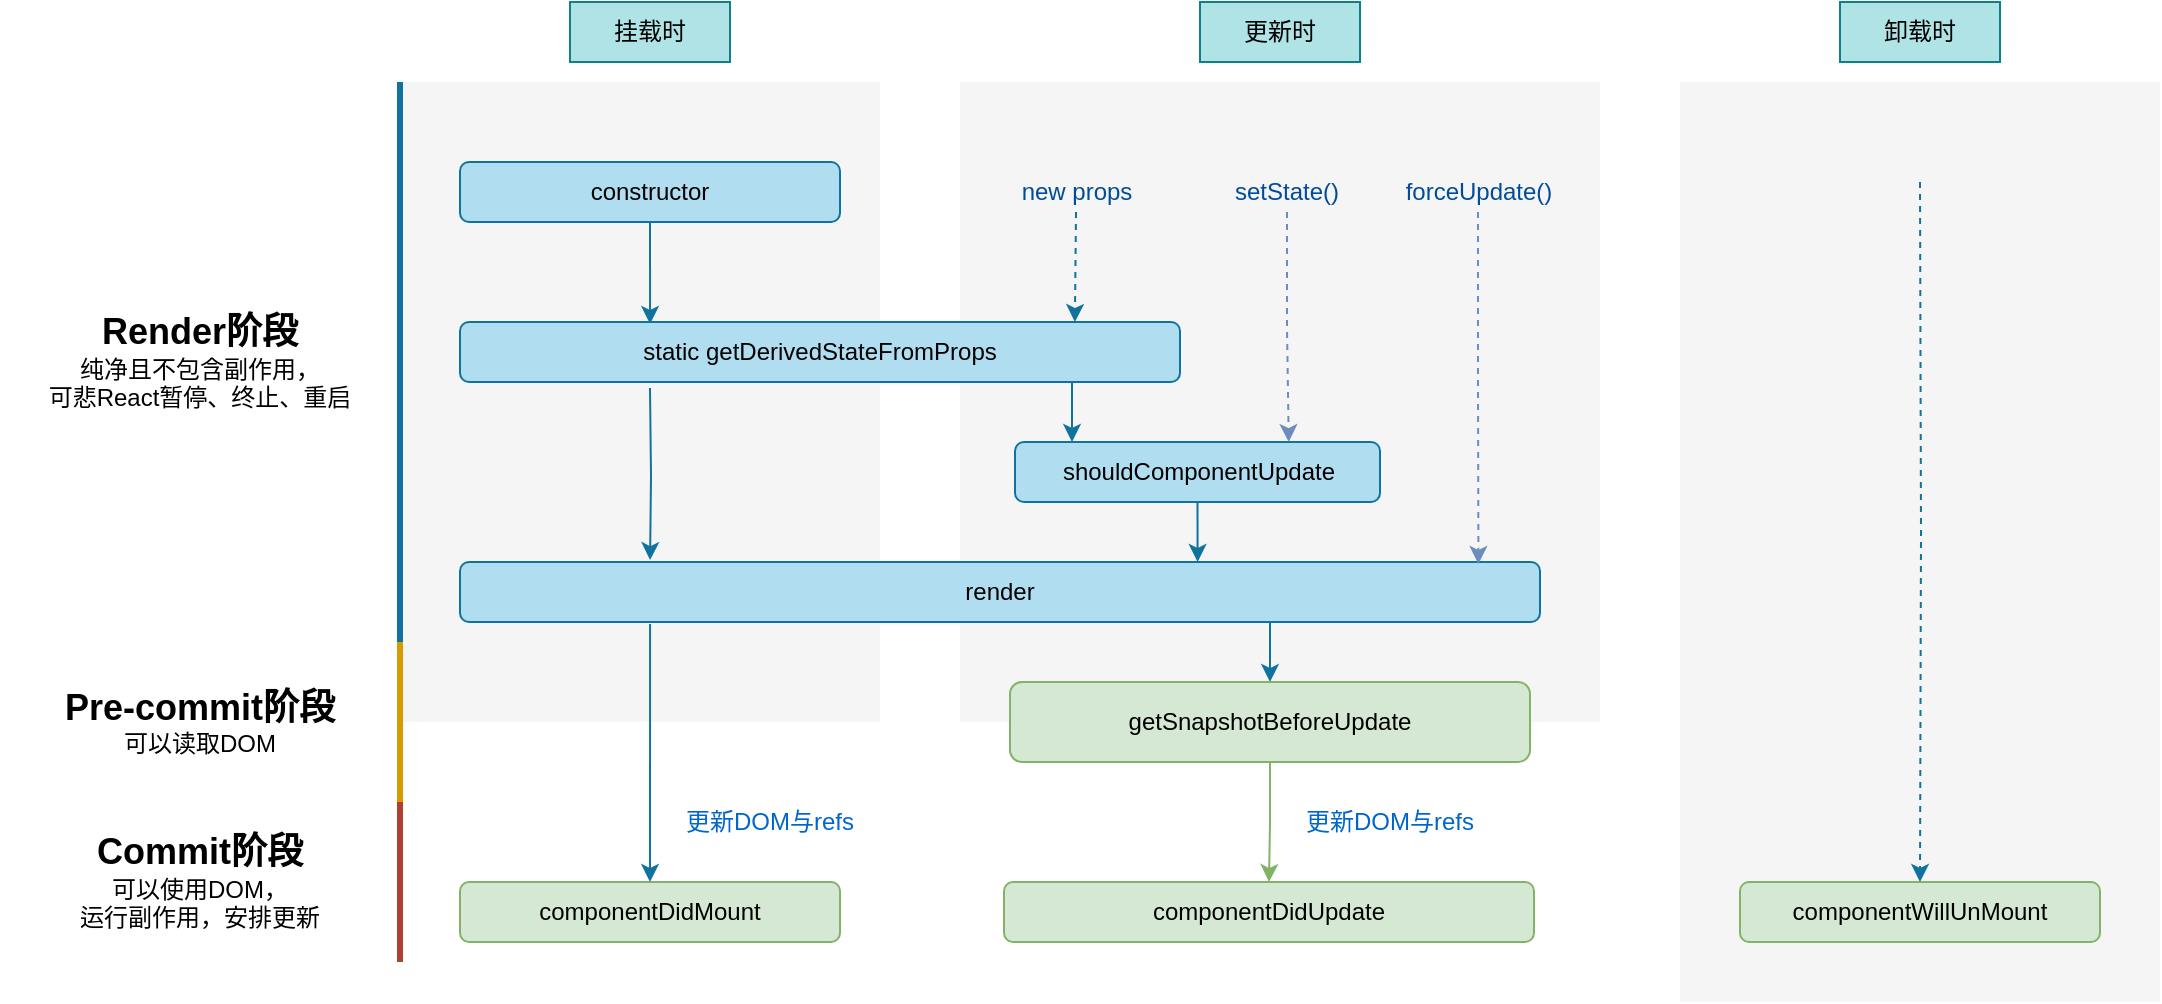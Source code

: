<mxfile version="12.4.2" type="device" pages="1"><diagram id="MfGYw6lyreqVEyUHQ-x0" name="Page-1"><mxGraphModel dx="1773" dy="596" grid="1" gridSize="10" guides="1" tooltips="1" connect="1" arrows="1" fold="1" page="1" pageScale="1" pageWidth="827" pageHeight="1169" math="0" shadow="0"><root><mxCell id="0"/><mxCell id="1" parent="0"/><mxCell id="C5boka-9IeIoDpamBEHY-2" value="" style="rounded=0;whiteSpace=wrap;html=1;fillColor=#f5f5f5;strokeColor=none;fontColor=#333333;dashed=1;dashPattern=1 2;" parent="1" vertex="1"><mxGeometry x="680" y="80" width="240" height="460" as="geometry"/></mxCell><mxCell id="gKUGnVM8wBzTeXqGgnCS-1" value="挂载时" style="text;html=1;strokeColor=#0e8088;fillColor=#b0e3e6;align=center;verticalAlign=middle;whiteSpace=wrap;rounded=0;" parent="1" vertex="1"><mxGeometry x="125" y="40" width="80" height="30" as="geometry"/></mxCell><mxCell id="gKUGnVM8wBzTeXqGgnCS-5" value="" style="rounded=0;whiteSpace=wrap;html=1;fillColor=#f5f5f5;strokeColor=none;fontColor=#333333;dashed=1;dashPattern=1 2;" parent="1" vertex="1"><mxGeometry x="40" y="80" width="240" height="320" as="geometry"/></mxCell><mxCell id="gKUGnVM8wBzTeXqGgnCS-6" value="constructor" style="rounded=1;whiteSpace=wrap;html=1;fillColor=#b1ddf0;strokeColor=#10739e;" parent="1" vertex="1"><mxGeometry x="70" y="120" width="190" height="30" as="geometry"/></mxCell><mxCell id="gKUGnVM8wBzTeXqGgnCS-7" value="" style="rounded=0;whiteSpace=wrap;html=1;fillColor=#f5f5f5;strokeColor=none;fontColor=#333333;dashed=1;dashPattern=1 2;" parent="1" vertex="1"><mxGeometry x="320" y="80" width="320" height="320" as="geometry"/></mxCell><mxCell id="gKUGnVM8wBzTeXqGgnCS-11" value="shouldComponentUpdate" style="rounded=1;whiteSpace=wrap;html=1;fillColor=#b1ddf0;strokeColor=#10739e;" parent="1" vertex="1"><mxGeometry x="347.5" y="260" width="182.5" height="30" as="geometry"/></mxCell><mxCell id="C5boka-9IeIoDpamBEHY-38" style="edgeStyle=orthogonalEdgeStyle;rounded=0;orthogonalLoop=1;jettySize=auto;html=1;entryX=0.5;entryY=0;entryDx=0;entryDy=0;fontColor=#004C99;fillColor=#b1ddf0;strokeColor=#10739e;" parent="1" target="C5boka-9IeIoDpamBEHY-3" edge="1"><mxGeometry relative="1" as="geometry"><mxPoint x="478" y="350" as="sourcePoint"/></mxGeometry></mxCell><mxCell id="gKUGnVM8wBzTeXqGgnCS-14" value="componentDidMount" style="rounded=1;whiteSpace=wrap;html=1;fillColor=#d5e8d4;strokeColor=#82b366;" parent="1" vertex="1"><mxGeometry x="70" y="480" width="190" height="30" as="geometry"/></mxCell><mxCell id="gKUGnVM8wBzTeXqGgnCS-15" value="componentDidUpdate" style="rounded=1;whiteSpace=wrap;html=1;fillColor=#d5e8d4;strokeColor=#82b366;" parent="1" vertex="1"><mxGeometry x="342" y="480" width="265" height="30" as="geometry"/></mxCell><mxCell id="gKUGnVM8wBzTeXqGgnCS-16" value="componentWillUnMount" style="rounded=1;whiteSpace=wrap;html=1;fillColor=#d5e8d4;strokeColor=#82b366;" parent="1" vertex="1"><mxGeometry x="710" y="480" width="180" height="30" as="geometry"/></mxCell><mxCell id="C5boka-9IeIoDpamBEHY-6" style="edgeStyle=orthogonalEdgeStyle;rounded=0;orthogonalLoop=1;jettySize=auto;html=1;fillColor=#b1ddf0;strokeColor=#10739e;entryX=0.5;entryY=0;entryDx=0;entryDy=0;exitX=0.176;exitY=1.033;exitDx=0;exitDy=0;exitPerimeter=0;" parent="1" source="gKUGnVM8wBzTeXqGgnCS-17" target="gKUGnVM8wBzTeXqGgnCS-14" edge="1"><mxGeometry relative="1" as="geometry"><mxPoint x="165" y="430" as="targetPoint"/></mxGeometry></mxCell><mxCell id="gKUGnVM8wBzTeXqGgnCS-17" value="render" style="rounded=1;whiteSpace=wrap;html=1;fillColor=#b1ddf0;strokeColor=#10739e;" parent="1" vertex="1"><mxGeometry x="70" y="320" width="540" height="30" as="geometry"/></mxCell><mxCell id="C5boka-9IeIoDpamBEHY-40" style="edgeStyle=orthogonalEdgeStyle;rounded=0;orthogonalLoop=1;jettySize=auto;html=1;fontColor=#004C99;fillColor=#d5e8d4;strokeColor=#82b366;" parent="1" source="C5boka-9IeIoDpamBEHY-3" target="gKUGnVM8wBzTeXqGgnCS-15" edge="1"><mxGeometry relative="1" as="geometry"/></mxCell><mxCell id="C5boka-9IeIoDpamBEHY-3" value="getSnapshotBeforeUpdate" style="rounded=1;whiteSpace=wrap;html=1;fillColor=#d5e8d4;strokeColor=#82b366;" parent="1" vertex="1"><mxGeometry x="345" y="380" width="260" height="40" as="geometry"/></mxCell><mxCell id="C5boka-9IeIoDpamBEHY-7" value="更新时" style="text;html=1;strokeColor=#0e8088;fillColor=#b0e3e6;align=center;verticalAlign=middle;whiteSpace=wrap;rounded=0;" parent="1" vertex="1"><mxGeometry x="440" y="40" width="80" height="30" as="geometry"/></mxCell><mxCell id="C5boka-9IeIoDpamBEHY-8" value="卸载时" style="text;html=1;strokeColor=#0e8088;fillColor=#b0e3e6;align=center;verticalAlign=middle;whiteSpace=wrap;rounded=0;" parent="1" vertex="1"><mxGeometry x="760" y="40" width="80" height="30" as="geometry"/></mxCell><mxCell id="C5boka-9IeIoDpamBEHY-31" value="new props" style="text;html=1;strokeColor=none;fillColor=none;align=center;verticalAlign=middle;whiteSpace=wrap;rounded=0;fontColor=#004C99;" parent="1" vertex="1"><mxGeometry x="345.5" y="125" width="65" height="20" as="geometry"/></mxCell><mxCell id="C5boka-9IeIoDpamBEHY-50" style="edgeStyle=orthogonalEdgeStyle;rounded=0;orthogonalLoop=1;jettySize=auto;html=1;fontColor=#004C99;fillColor=#b1ddf0;strokeColor=#10739e;dashed=1;" parent="1" target="gKUGnVM8wBzTeXqGgnCS-16" edge="1"><mxGeometry relative="1" as="geometry"><mxPoint x="723" y="162" as="targetPoint"/><mxPoint x="800" y="130" as="sourcePoint"/></mxGeometry></mxCell><mxCell id="ClBItGhIvvz-d1vYjyUG-1" style="edgeStyle=orthogonalEdgeStyle;rounded=0;orthogonalLoop=1;jettySize=auto;html=1;entryX=0.75;entryY=0;entryDx=0;entryDy=0;dashed=1;fillColor=#dae8fc;strokeColor=#6c8ebf;" parent="1" source="tx3t7wWRBTYCAMXdeaQU-2" target="gKUGnVM8wBzTeXqGgnCS-11" edge="1"><mxGeometry relative="1" as="geometry"><mxPoint x="485" y="201" as="targetPoint"/></mxGeometry></mxCell><mxCell id="tx3t7wWRBTYCAMXdeaQU-2" value="setState()" style="text;html=1;strokeColor=none;fillColor=none;align=center;verticalAlign=middle;whiteSpace=wrap;rounded=0;fontColor=#004C99;" parent="1" vertex="1"><mxGeometry x="451" y="125" width="65" height="20" as="geometry"/></mxCell><mxCell id="tx3t7wWRBTYCAMXdeaQU-6" value="forceUpdate()" style="text;html=1;strokeColor=none;fillColor=none;align=center;verticalAlign=middle;whiteSpace=wrap;rounded=0;fontColor=#004C99;" parent="1" vertex="1"><mxGeometry x="546.5" y="125" width="65" height="20" as="geometry"/></mxCell><mxCell id="tx3t7wWRBTYCAMXdeaQU-8" value="" style="endArrow=classic;html=1;exitX=0.5;exitY=1;exitDx=0;exitDy=0;entryX=0.113;entryY=0;entryDx=0;entryDy=0;entryPerimeter=0;fillColor=#b1ddf0;strokeColor=#10739e;rounded=1;dashed=1;" parent="1" source="C5boka-9IeIoDpamBEHY-31" edge="1"><mxGeometry width="50" height="50" relative="1" as="geometry"><mxPoint x="398.75" y="110" as="sourcePoint"/><mxPoint x="377.445" y="200" as="targetPoint"/></mxGeometry></mxCell><mxCell id="tx3t7wWRBTYCAMXdeaQU-15" style="edgeStyle=orthogonalEdgeStyle;rounded=0;orthogonalLoop=1;jettySize=auto;html=1;entryX=0.176;entryY=-0.033;entryDx=0;entryDy=0;fillColor=#b1ddf0;strokeColor=#10739e;exitX=0.176;exitY=1.1;exitDx=0;exitDy=0;exitPerimeter=0;entryPerimeter=0;" parent="1" target="gKUGnVM8wBzTeXqGgnCS-17" edge="1"><mxGeometry relative="1" as="geometry"><mxPoint x="165" y="233" as="sourcePoint"/></mxGeometry></mxCell><mxCell id="tx3t7wWRBTYCAMXdeaQU-11" value="" style="endArrow=classic;html=1;fillColor=#b1ddf0;strokeColor=#10739e;" parent="1" edge="1"><mxGeometry width="50" height="50" relative="1" as="geometry"><mxPoint x="376" y="230" as="sourcePoint"/><mxPoint x="376" y="260" as="targetPoint"/></mxGeometry></mxCell><mxCell id="tx3t7wWRBTYCAMXdeaQU-14" value="" style="endArrow=classic;html=1;exitX=0.5;exitY=1;exitDx=0;exitDy=0;entryX=0.354;entryY=0;entryDx=0;entryDy=0;entryPerimeter=0;fillColor=#b1ddf0;strokeColor=#10739e;" parent="1" source="gKUGnVM8wBzTeXqGgnCS-11" edge="1"><mxGeometry width="50" height="50" relative="1" as="geometry"><mxPoint x="420" y="360" as="sourcePoint"/><mxPoint x="438.81" y="320" as="targetPoint"/></mxGeometry></mxCell><mxCell id="Cl-3BRUZWFcjLkJQzSnR-1" value="更新DOM与refs" style="text;html=1;strokeColor=none;fillColor=none;align=center;verticalAlign=middle;whiteSpace=wrap;rounded=0;fontColor=#0066CC;" parent="1" vertex="1"><mxGeometry x="180" y="440" width="90" height="20" as="geometry"/></mxCell><mxCell id="Cl-3BRUZWFcjLkJQzSnR-4" value="更新DOM与refs" style="text;html=1;strokeColor=none;fillColor=none;align=center;verticalAlign=middle;whiteSpace=wrap;rounded=0;fontColor=#0066CC;" parent="1" vertex="1"><mxGeometry x="490" y="440" width="90" height="20" as="geometry"/></mxCell><mxCell id="XhOksPyf3IbcTO7U0vmN-1" value="" style="endArrow=classic;html=1;exitX=0.5;exitY=1;exitDx=0;exitDy=0;entryX=0.176;entryY=0.033;entryDx=0;entryDy=0;entryPerimeter=0;fillColor=#b1ddf0;strokeColor=#10739e;" parent="1" source="gKUGnVM8wBzTeXqGgnCS-6" edge="1"><mxGeometry width="50" height="50" relative="1" as="geometry"><mxPoint x="250" y="240" as="sourcePoint"/><mxPoint x="165.04" y="200.99" as="targetPoint"/></mxGeometry></mxCell><mxCell id="ClBItGhIvvz-d1vYjyUG-3" value="&lt;font style=&quot;font-size: 18px&quot;&gt;&lt;b&gt;Render阶段&lt;/b&gt;&lt;/font&gt;&lt;br&gt;纯净且不包含副作用，&lt;br&gt;可悲React暂停、终止、重启" style="text;html=1;align=center;verticalAlign=middle;whiteSpace=wrap;rounded=0;strokeColor=none;" parent="1" vertex="1"><mxGeometry x="-160" y="80" width="200" height="280" as="geometry"/></mxCell><mxCell id="ClBItGhIvvz-d1vYjyUG-4" value="&lt;font style=&quot;font-size: 18px&quot;&gt;&lt;b&gt;Pre-commit阶段&lt;/b&gt;&lt;/font&gt;&lt;br&gt;可以读取DOM" style="text;html=1;strokeColor=none;fillColor=none;align=center;verticalAlign=middle;whiteSpace=wrap;rounded=0;" parent="1" vertex="1"><mxGeometry x="-160" y="360" width="200" height="80" as="geometry"/></mxCell><mxCell id="ClBItGhIvvz-d1vYjyUG-5" value="&lt;font style=&quot;font-size: 18px&quot;&gt;&lt;b&gt;Commit阶段&lt;/b&gt;&lt;/font&gt;&lt;br&gt;可以使用DOM，&lt;br&gt;运行副作用，安排更新" style="text;html=1;strokeColor=none;fillColor=none;align=center;verticalAlign=middle;whiteSpace=wrap;rounded=0;" parent="1" vertex="1"><mxGeometry x="-160" y="440" width="200" height="80" as="geometry"/></mxCell><mxCell id="ClBItGhIvvz-d1vYjyUG-6" value="" style="endArrow=none;html=1;exitX=1;exitY=0;exitDx=0;exitDy=0;fillColor=#ffe6cc;strokeColor=#d79b00;strokeWidth=3;" parent="1" source="ClBItGhIvvz-d1vYjyUG-4" edge="1"><mxGeometry width="50" height="50" relative="1" as="geometry"><mxPoint x="-230" y="370" as="sourcePoint"/><mxPoint x="40" y="440" as="targetPoint"/></mxGeometry></mxCell><mxCell id="ClBItGhIvvz-d1vYjyUG-8" value="" style="endArrow=none;html=1;strokeWidth=3;fillColor=#fad9d5;strokeColor=#ae4132;exitX=1;exitY=1;exitDx=0;exitDy=0;" parent="1" source="ClBItGhIvvz-d1vYjyUG-5" edge="1"><mxGeometry width="50" height="50" relative="1" as="geometry"><mxPoint x="-161" y="440" as="sourcePoint"/><mxPoint x="40" y="440" as="targetPoint"/></mxGeometry></mxCell><mxCell id="ClBItGhIvvz-d1vYjyUG-10" value="" style="endArrow=none;html=1;strokeWidth=3;fillColor=#b1ddf0;strokeColor=#10739e;exitX=1;exitY=1;exitDx=0;exitDy=0;entryX=1;entryY=0;entryDx=0;entryDy=0;" parent="1" source="ClBItGhIvvz-d1vYjyUG-3" target="ClBItGhIvvz-d1vYjyUG-3" edge="1"><mxGeometry width="50" height="50" relative="1" as="geometry"><mxPoint x="-141" y="460" as="sourcePoint"/><mxPoint x="60" y="460" as="targetPoint"/></mxGeometry></mxCell><mxCell id="UqR3Y2twRTjGG-LvQ-UB-1" value="static getDerivedStateFromProps" style="rounded=1;whiteSpace=wrap;html=1;fillColor=#b1ddf0;strokeColor=#10739e;" vertex="1" parent="1"><mxGeometry x="70" y="200" width="360" height="30" as="geometry"/></mxCell><mxCell id="UqR3Y2twRTjGG-LvQ-UB-3" style="edgeStyle=orthogonalEdgeStyle;rounded=0;orthogonalLoop=1;jettySize=auto;html=1;entryX=0.943;entryY=0.033;entryDx=0;entryDy=0;dashed=1;fillColor=#dae8fc;strokeColor=#6c8ebf;exitX=0.5;exitY=1;exitDx=0;exitDy=0;entryPerimeter=0;" edge="1" parent="1" source="tx3t7wWRBTYCAMXdeaQU-6" target="gKUGnVM8wBzTeXqGgnCS-17"><mxGeometry relative="1" as="geometry"><mxPoint x="494" y="155" as="sourcePoint"/><mxPoint x="494" y="270" as="targetPoint"/></mxGeometry></mxCell></root></mxGraphModel></diagram></mxfile>